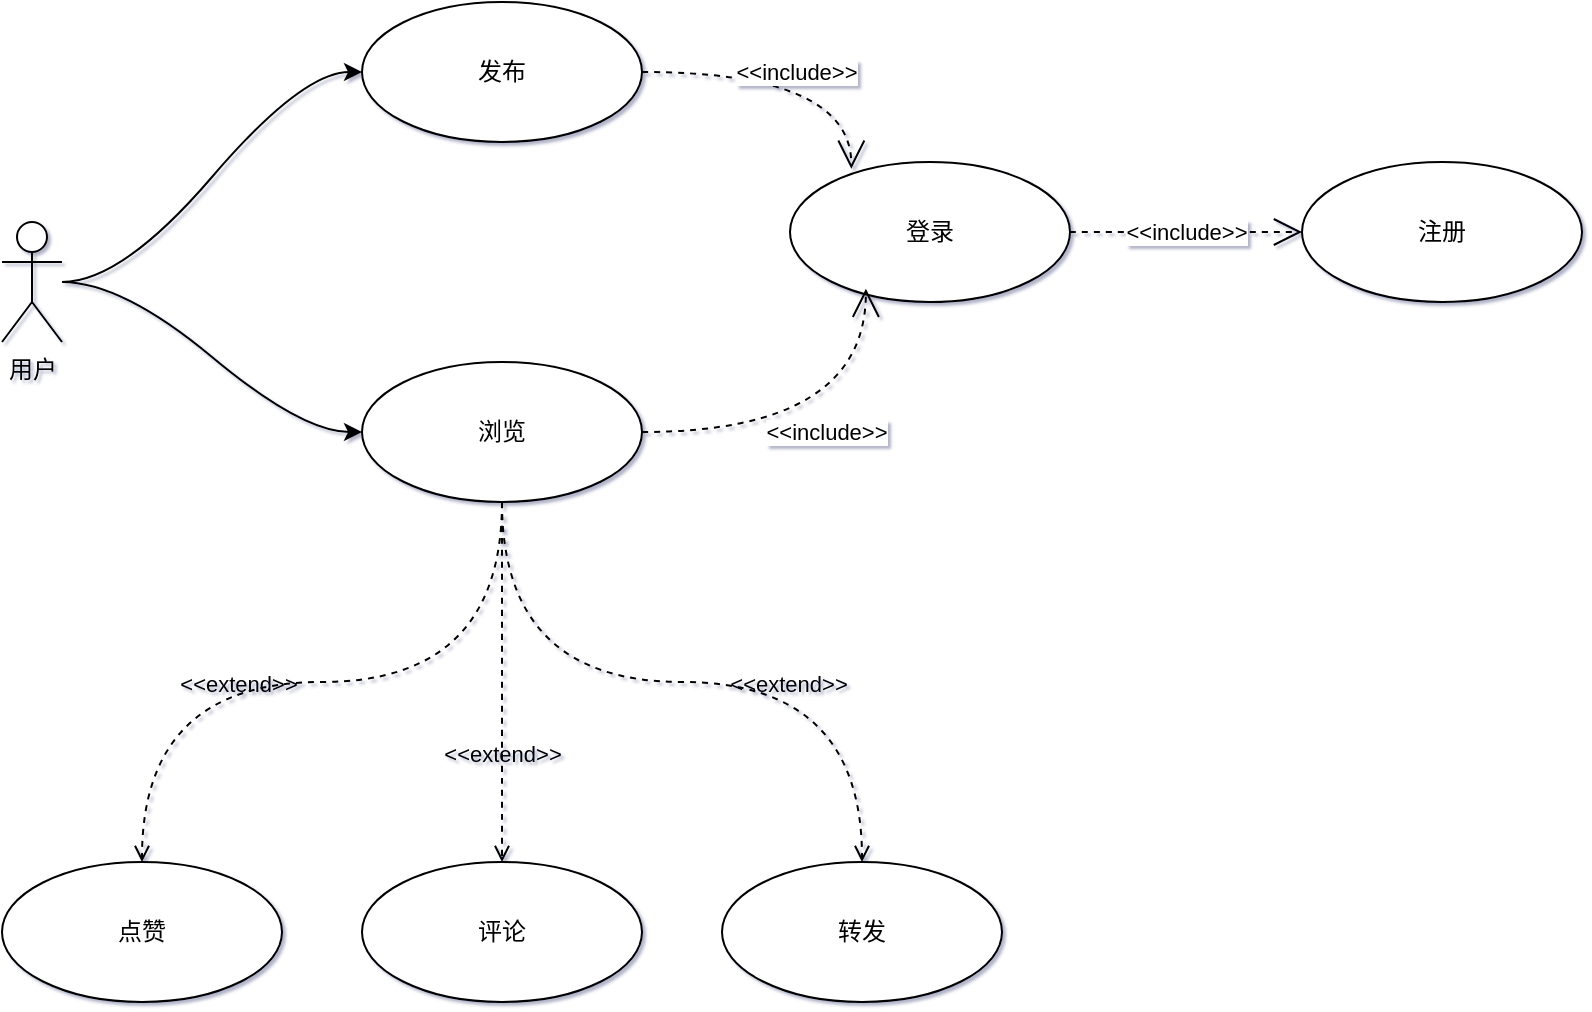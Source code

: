 <mxfile version="24.4.13" type="github">
  <diagram name="第 1 页" id="cGgt6SyPEKedTHXfHJGv">
    <mxGraphModel dx="1194" dy="778" grid="1" gridSize="10" guides="1" tooltips="1" connect="1" arrows="1" fold="1" page="1" pageScale="1" pageWidth="1169" pageHeight="827" math="0" shadow="1">
      <root>
        <mxCell id="0" />
        <mxCell id="1" parent="0" />
        <mxCell id="5WT_M9QlGzv8rPGN2KLU-2" style="edgeStyle=entityRelationEdgeStyle;rounded=0;orthogonalLoop=1;jettySize=auto;html=1;entryX=0;entryY=0.5;entryDx=0;entryDy=0;curved=1;" edge="1" parent="1" source="5WT_M9QlGzv8rPGN2KLU-1" target="5WT_M9QlGzv8rPGN2KLU-9">
          <mxGeometry relative="1" as="geometry">
            <mxPoint x="350" y="360" as="targetPoint" />
            <Array as="points">
              <mxPoint x="390" y="360" />
            </Array>
          </mxGeometry>
        </mxCell>
        <mxCell id="5WT_M9QlGzv8rPGN2KLU-1" value="用户" style="shape=umlActor;verticalLabelPosition=bottom;verticalAlign=top;html=1;" vertex="1" parent="1">
          <mxGeometry x="190" y="280" width="30" height="60" as="geometry" />
        </mxCell>
        <mxCell id="5WT_M9QlGzv8rPGN2KLU-9" value="发布" style="ellipse;whiteSpace=wrap;html=1;" vertex="1" parent="1">
          <mxGeometry x="370" y="170" width="140" height="70" as="geometry" />
        </mxCell>
        <mxCell id="5WT_M9QlGzv8rPGN2KLU-12" value="转发" style="ellipse;whiteSpace=wrap;html=1;" vertex="1" parent="1">
          <mxGeometry x="550" y="600" width="140" height="70" as="geometry" />
        </mxCell>
        <mxCell id="5WT_M9QlGzv8rPGN2KLU-13" value="&amp;lt;&amp;lt;extend&amp;gt;&amp;gt;" style="html=1;verticalAlign=bottom;labelBackgroundColor=none;endArrow=open;endFill=0;dashed=1;rounded=0;exitX=0.5;exitY=1;exitDx=0;exitDy=0;entryX=0.5;entryY=0;entryDx=0;entryDy=0;edgeStyle=orthogonalEdgeStyle;curved=1;" edge="1" parent="1" source="5WT_M9QlGzv8rPGN2KLU-24" target="5WT_M9QlGzv8rPGN2KLU-12">
          <mxGeometry x="0.294" y="-10" width="160" relative="1" as="geometry">
            <mxPoint x="470" y="410" as="sourcePoint" />
            <mxPoint x="630" y="410" as="targetPoint" />
            <mxPoint as="offset" />
          </mxGeometry>
        </mxCell>
        <mxCell id="5WT_M9QlGzv8rPGN2KLU-15" value="评论" style="ellipse;whiteSpace=wrap;html=1;" vertex="1" parent="1">
          <mxGeometry x="370" y="600" width="140" height="70" as="geometry" />
        </mxCell>
        <mxCell id="5WT_M9QlGzv8rPGN2KLU-17" value="点赞" style="ellipse;whiteSpace=wrap;html=1;" vertex="1" parent="1">
          <mxGeometry x="190" y="600" width="140" height="70" as="geometry" />
        </mxCell>
        <mxCell id="5WT_M9QlGzv8rPGN2KLU-21" value="&amp;lt;&amp;lt;extend&amp;gt;&amp;gt;" style="html=1;verticalAlign=bottom;labelBackgroundColor=none;endArrow=open;endFill=0;dashed=1;rounded=0;exitX=0.5;exitY=1;exitDx=0;exitDy=0;edgeStyle=orthogonalEdgeStyle;curved=1;" edge="1" parent="1" source="5WT_M9QlGzv8rPGN2KLU-24" target="5WT_M9QlGzv8rPGN2KLU-15">
          <mxGeometry x="0.5" width="160" relative="1" as="geometry">
            <mxPoint x="550" y="325" as="sourcePoint" />
            <mxPoint x="630" y="255" as="targetPoint" />
            <mxPoint as="offset" />
          </mxGeometry>
        </mxCell>
        <mxCell id="5WT_M9QlGzv8rPGN2KLU-22" value="&amp;lt;&amp;lt;extend&amp;gt;&amp;gt;" style="html=1;verticalAlign=bottom;labelBackgroundColor=none;endArrow=open;endFill=0;dashed=1;rounded=0;exitX=0.5;exitY=1;exitDx=0;exitDy=0;entryX=0.5;entryY=0;entryDx=0;entryDy=0;edgeStyle=orthogonalEdgeStyle;curved=1;" edge="1" parent="1" source="5WT_M9QlGzv8rPGN2KLU-24" target="5WT_M9QlGzv8rPGN2KLU-17">
          <mxGeometry x="0.235" y="10" width="160" relative="1" as="geometry">
            <mxPoint x="560" y="335" as="sourcePoint" />
            <mxPoint x="640" y="265" as="targetPoint" />
            <mxPoint as="offset" />
          </mxGeometry>
        </mxCell>
        <mxCell id="5WT_M9QlGzv8rPGN2KLU-24" value="浏览" style="ellipse;whiteSpace=wrap;html=1;" vertex="1" parent="1">
          <mxGeometry x="370" y="350" width="140" height="70" as="geometry" />
        </mxCell>
        <mxCell id="5WT_M9QlGzv8rPGN2KLU-25" style="edgeStyle=entityRelationEdgeStyle;rounded=0;orthogonalLoop=1;jettySize=auto;html=1;entryX=0;entryY=0.5;entryDx=0;entryDy=0;curved=1;" edge="1" parent="1" source="5WT_M9QlGzv8rPGN2KLU-1" target="5WT_M9QlGzv8rPGN2KLU-24">
          <mxGeometry relative="1" as="geometry">
            <mxPoint x="410" y="225" as="targetPoint" />
            <mxPoint x="230" y="320" as="sourcePoint" />
            <Array as="points">
              <mxPoint x="400" y="370" />
            </Array>
          </mxGeometry>
        </mxCell>
        <mxCell id="5WT_M9QlGzv8rPGN2KLU-32" value="登录" style="ellipse;whiteSpace=wrap;html=1;" vertex="1" parent="1">
          <mxGeometry x="584" y="250" width="140" height="70" as="geometry" />
        </mxCell>
        <mxCell id="5WT_M9QlGzv8rPGN2KLU-34" value="&amp;lt;&amp;lt;include&amp;gt;&amp;gt;" style="endArrow=open;endSize=12;dashed=1;html=1;rounded=0;edgeStyle=orthogonalEdgeStyle;curved=1;exitX=1;exitY=0.5;exitDx=0;exitDy=0;entryX=0.219;entryY=0.048;entryDx=0;entryDy=0;entryPerimeter=0;" edge="1" parent="1" source="5WT_M9QlGzv8rPGN2KLU-9" target="5WT_M9QlGzv8rPGN2KLU-32">
          <mxGeometry width="160" relative="1" as="geometry">
            <mxPoint x="570" y="350" as="sourcePoint" />
            <mxPoint x="730" y="350" as="targetPoint" />
          </mxGeometry>
        </mxCell>
        <mxCell id="5WT_M9QlGzv8rPGN2KLU-35" value="&amp;lt;&amp;lt;include&amp;gt;&amp;gt;" style="endArrow=open;endSize=12;dashed=1;html=1;rounded=0;edgeStyle=orthogonalEdgeStyle;curved=1;exitX=1;exitY=0.5;exitDx=0;exitDy=0;entryX=0.271;entryY=0.905;entryDx=0;entryDy=0;entryPerimeter=0;" edge="1" parent="1" source="5WT_M9QlGzv8rPGN2KLU-24" target="5WT_M9QlGzv8rPGN2KLU-32">
          <mxGeometry width="160" relative="1" as="geometry">
            <mxPoint x="520" y="215" as="sourcePoint" />
            <mxPoint x="594" y="295" as="targetPoint" />
          </mxGeometry>
        </mxCell>
        <mxCell id="5WT_M9QlGzv8rPGN2KLU-36" value="注册" style="ellipse;whiteSpace=wrap;html=1;" vertex="1" parent="1">
          <mxGeometry x="840" y="250" width="140" height="70" as="geometry" />
        </mxCell>
        <mxCell id="5WT_M9QlGzv8rPGN2KLU-38" value="&amp;lt;&amp;lt;include&amp;gt;&amp;gt;" style="endArrow=open;endSize=12;dashed=1;html=1;rounded=0;edgeStyle=orthogonalEdgeStyle;curved=1;exitX=1;exitY=0.5;exitDx=0;exitDy=0;entryX=0;entryY=0.5;entryDx=0;entryDy=0;" edge="1" parent="1" source="5WT_M9QlGzv8rPGN2KLU-32" target="5WT_M9QlGzv8rPGN2KLU-36">
          <mxGeometry width="160" relative="1" as="geometry">
            <mxPoint x="520" y="215" as="sourcePoint" />
            <mxPoint x="594" y="295" as="targetPoint" />
          </mxGeometry>
        </mxCell>
      </root>
    </mxGraphModel>
  </diagram>
</mxfile>
